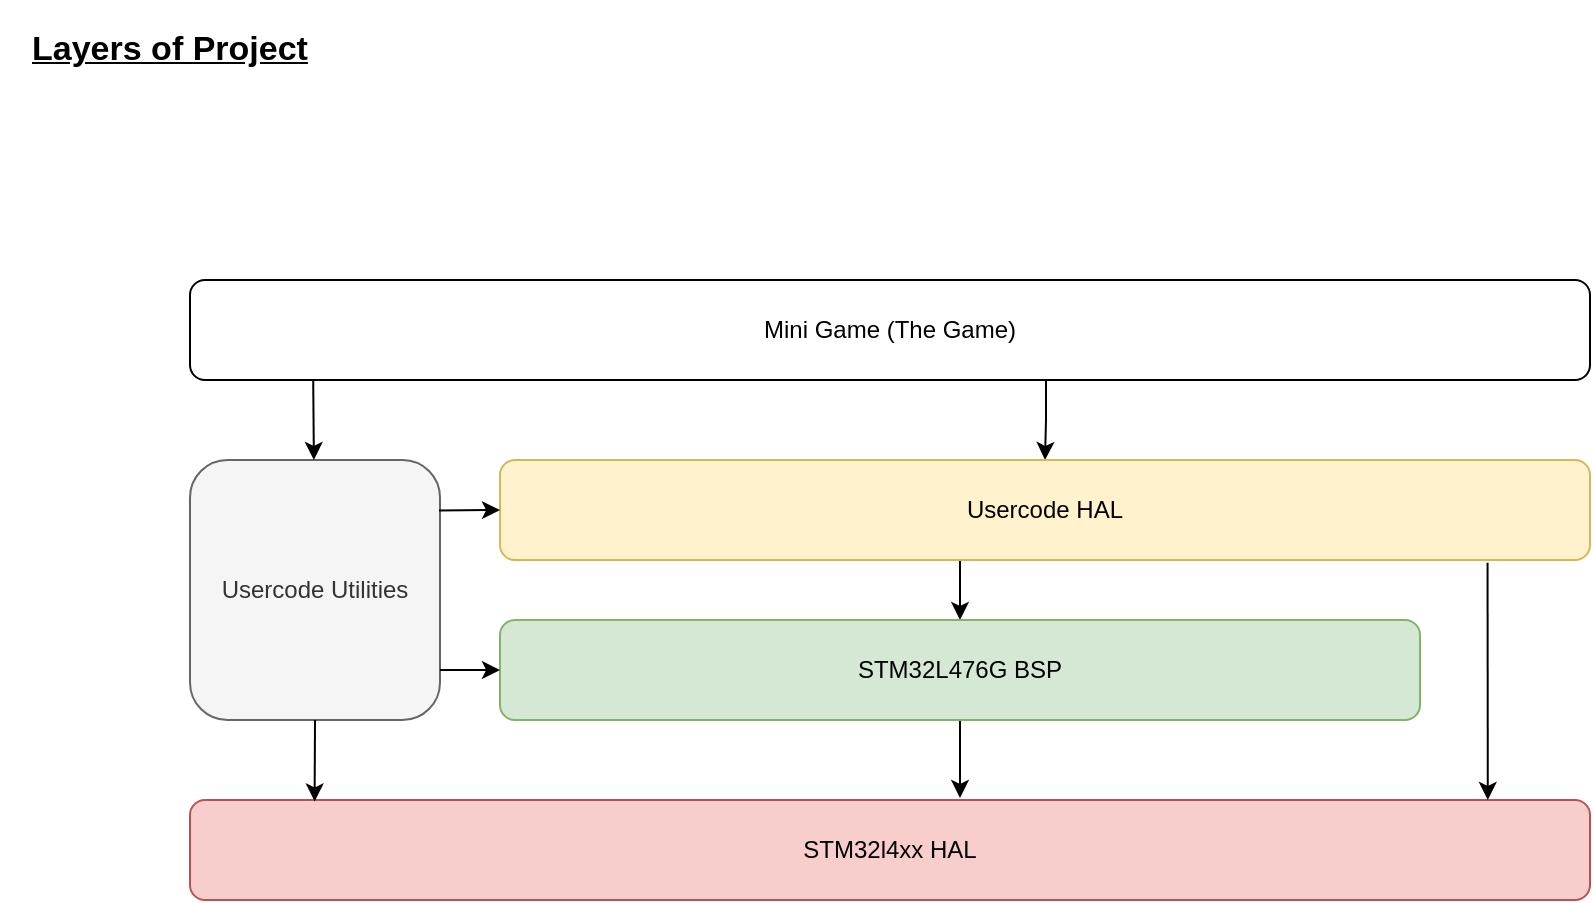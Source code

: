 <mxfile version="14.2.6" type="github">
  <diagram name="Page-1" id="90a13364-a465-7bf4-72fc-28e22215d7a0">
    <mxGraphModel dx="1135" dy="601" grid="1" gridSize="10" guides="1" tooltips="1" connect="1" arrows="1" fold="1" page="1" pageScale="1.5" pageWidth="1169" pageHeight="826" background="#ffffff" math="0" shadow="0">
      <root>
        <mxCell id="0" style=";html=1;" />
        <mxCell id="1" style=";html=1;" parent="0" />
        <mxCell id="QK5qpRW3QtSnP2I3FCip-1" value="STM32l4xx HAL" style="rounded=1;whiteSpace=wrap;html=1;fillColor=#f8cecc;strokeColor=#b85450;" parent="1" vertex="1">
          <mxGeometry x="295" y="630" width="700" height="50" as="geometry" />
        </mxCell>
        <mxCell id="QK5qpRW3QtSnP2I3FCip-13" value="Usercode Utilities" style="rounded=1;whiteSpace=wrap;html=1;fillColor=#f5f5f5;strokeColor=#666666;fontColor=#333333;" parent="1" vertex="1">
          <mxGeometry x="295" y="460" width="125" height="130" as="geometry" />
        </mxCell>
        <mxCell id="YQ8srjXJvViR4VSSQ7q0-1" style="edgeStyle=orthogonalEdgeStyle;rounded=0;orthogonalLoop=1;jettySize=auto;html=1;exitX=0.5;exitY=1;exitDx=0;exitDy=0;entryX=0.5;entryY=0;entryDx=0;entryDy=0;" edge="1" parent="1" source="QK5qpRW3QtSnP2I3FCip-14" target="QK5qpRW3QtSnP2I3FCip-5">
          <mxGeometry relative="1" as="geometry">
            <Array as="points">
              <mxPoint x="723" y="420" />
              <mxPoint x="723" y="440" />
            </Array>
          </mxGeometry>
        </mxCell>
        <mxCell id="QK5qpRW3QtSnP2I3FCip-14" value="Mini Game (The Game)" style="rounded=1;whiteSpace=wrap;html=1;" parent="1" vertex="1">
          <mxGeometry x="295" y="370" width="700" height="50" as="geometry" />
        </mxCell>
        <mxCell id="QK5qpRW3QtSnP2I3FCip-15" value="Layers of Project" style="text;html=1;strokeColor=none;fillColor=none;align=center;verticalAlign=middle;whiteSpace=wrap;rounded=0;fontSize=17;fontStyle=5" parent="1" vertex="1">
          <mxGeometry x="200" y="230" width="170" height="50" as="geometry" />
        </mxCell>
        <mxCell id="QK5qpRW3QtSnP2I3FCip-23" style="edgeStyle=orthogonalEdgeStyle;rounded=0;orthogonalLoop=1;jettySize=auto;html=1;fontSize=17;entryX=0.55;entryY=-0.02;entryDx=0;entryDy=0;entryPerimeter=0;" parent="1" source="QK5qpRW3QtSnP2I3FCip-3" target="QK5qpRW3QtSnP2I3FCip-1" edge="1">
          <mxGeometry relative="1" as="geometry">
            <mxPoint x="675" y="629" as="targetPoint" />
          </mxGeometry>
        </mxCell>
        <mxCell id="YQ8srjXJvViR4VSSQ7q0-13" style="edgeStyle=orthogonalEdgeStyle;rounded=0;orthogonalLoop=1;jettySize=auto;html=1;exitX=0.5;exitY=1;exitDx=0;exitDy=0;entryX=0.5;entryY=0;entryDx=0;entryDy=0;" edge="1" parent="1" source="QK5qpRW3QtSnP2I3FCip-5" target="QK5qpRW3QtSnP2I3FCip-3">
          <mxGeometry relative="1" as="geometry">
            <Array as="points">
              <mxPoint x="680" y="510" />
            </Array>
          </mxGeometry>
        </mxCell>
        <mxCell id="QK5qpRW3QtSnP2I3FCip-5" value="Usercode HAL" style="rounded=1;whiteSpace=wrap;html=1;fillColor=#fff2cc;strokeColor=#d6b656;" parent="1" vertex="1">
          <mxGeometry x="450" y="460" width="545" height="50" as="geometry" />
        </mxCell>
        <mxCell id="QK5qpRW3QtSnP2I3FCip-3" value="STM32L476G BSP" style="rounded=1;whiteSpace=wrap;html=1;fillColor=#d5e8d4;strokeColor=#82b366;" parent="1" vertex="1">
          <mxGeometry x="450" y="540" width="460" height="50" as="geometry" />
        </mxCell>
        <mxCell id="YQ8srjXJvViR4VSSQ7q0-5" value="" style="endArrow=classic;html=1;" edge="1" parent="1">
          <mxGeometry width="50" height="50" relative="1" as="geometry">
            <mxPoint x="420" y="565" as="sourcePoint" />
            <mxPoint x="450" y="565" as="targetPoint" />
          </mxGeometry>
        </mxCell>
        <mxCell id="YQ8srjXJvViR4VSSQ7q0-6" value="" style="endArrow=classic;html=1;exitX=0.5;exitY=1;exitDx=0;exitDy=0;entryX=0.089;entryY=0.014;entryDx=0;entryDy=0;entryPerimeter=0;" edge="1" parent="1" source="QK5qpRW3QtSnP2I3FCip-13" target="QK5qpRW3QtSnP2I3FCip-1">
          <mxGeometry width="50" height="50" relative="1" as="geometry">
            <mxPoint x="730" y="550" as="sourcePoint" />
            <mxPoint x="780" y="500" as="targetPoint" />
            <Array as="points">
              <mxPoint x="357" y="590" />
            </Array>
          </mxGeometry>
        </mxCell>
        <mxCell id="YQ8srjXJvViR4VSSQ7q0-7" value="" style="endArrow=classic;html=1;exitX=0.996;exitY=0.194;exitDx=0;exitDy=0;entryX=0;entryY=0.5;entryDx=0;entryDy=0;exitPerimeter=0;" edge="1" parent="1" source="QK5qpRW3QtSnP2I3FCip-13" target="QK5qpRW3QtSnP2I3FCip-5">
          <mxGeometry width="50" height="50" relative="1" as="geometry">
            <mxPoint x="440" y="470" as="sourcePoint" />
            <mxPoint x="490" y="420" as="targetPoint" />
            <Array as="points">
              <mxPoint x="420" y="485" />
            </Array>
          </mxGeometry>
        </mxCell>
        <mxCell id="YQ8srjXJvViR4VSSQ7q0-8" value="" style="endArrow=classic;html=1;exitX=0.088;exitY=0.996;exitDx=0;exitDy=0;exitPerimeter=0;" edge="1" parent="1" source="QK5qpRW3QtSnP2I3FCip-14" target="QK5qpRW3QtSnP2I3FCip-13">
          <mxGeometry width="50" height="50" relative="1" as="geometry">
            <mxPoint x="359" y="422" as="sourcePoint" />
            <mxPoint x="780" y="500" as="targetPoint" />
          </mxGeometry>
        </mxCell>
        <mxCell id="YQ8srjXJvViR4VSSQ7q0-10" value="" style="endArrow=classic;html=1;exitX=0.906;exitY=1.028;exitDx=0;exitDy=0;exitPerimeter=0;entryX=0.927;entryY=0;entryDx=0;entryDy=0;entryPerimeter=0;" edge="1" parent="1" source="QK5qpRW3QtSnP2I3FCip-5" target="QK5qpRW3QtSnP2I3FCip-1">
          <mxGeometry width="50" height="50" relative="1" as="geometry">
            <mxPoint x="730" y="550" as="sourcePoint" />
            <mxPoint x="780" y="500" as="targetPoint" />
          </mxGeometry>
        </mxCell>
      </root>
    </mxGraphModel>
  </diagram>
</mxfile>
